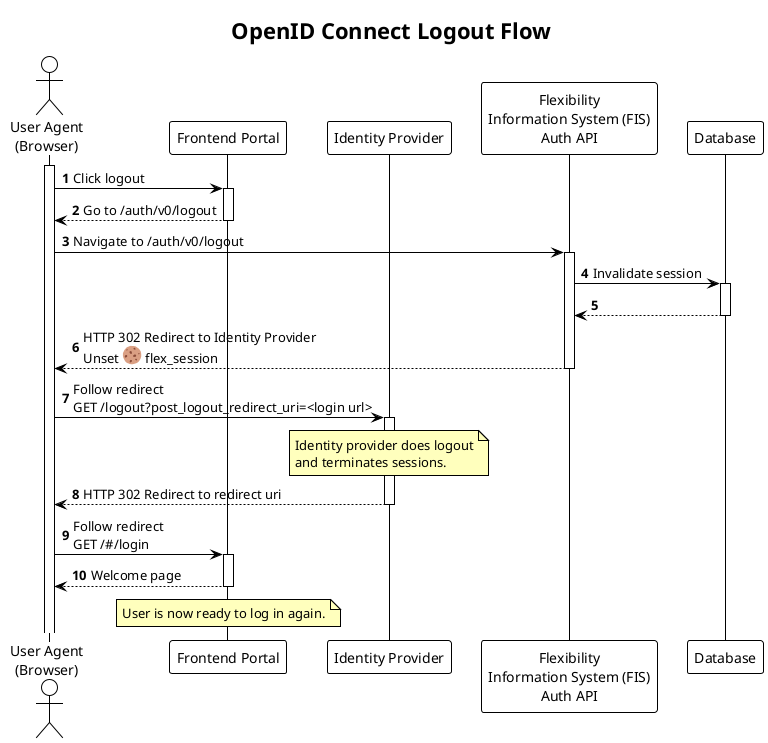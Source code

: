 @startuml oidc_logout_sequence

!theme plain

title OpenID Connect Logout Flow

autonumber
autoactivate on

skinparam note {
    BackgroundColor #FFFFBD
}

actor "User Agent\n(Browser)" as UA
activate UA
participant "Frontend Portal" as PORTAL
participant "Identity Provider" as IDP
participant "Flexibility\nInformation System (FIS)\nAuth API" as AUTH
participant "Database" as DB

UA -> PORTAL: Click logout
return Go to /auth/v0/logout
UA -> AUTH: Navigate to /auth/v0/logout
AUTH -> DB: Invalidate session
return
return HTTP 302 Redirect to Identity Provider\nUnset <:cookie:> flex_session

UA -> IDP: Follow redirect\nGET /logout?post_logout_redirect_uri=<login url>
note over IDP
    Identity provider does logout
    and terminates sessions.
end note
return HTTP 302 Redirect to redirect uri

UA -> PORTAL: Follow redirect\nGET /#/login
return Welcome page

note over PORTAL
    User is now ready to log in again.
end note

@enduml
